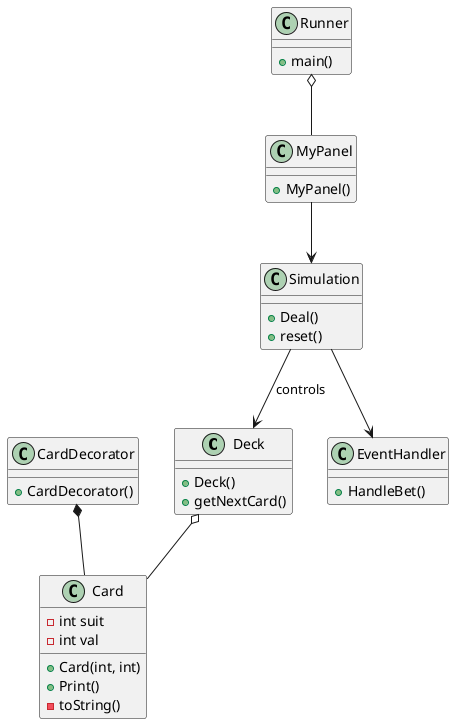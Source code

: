 @startuml
class Deck {
    +Deck()
    +getNextCard()

}

class Card {
    +Card(int, int)
    +Print()
    -toString()
    -int suit
    -int val
}

class CardDecorator{
    +CardDecorator()
}

class Simulation {
    +Deal()
    +reset()

}

class EventHandler {
    +HandleBet()
}

class MyPanel {
    +MyPanel()
}

class Runner {
	+main()
}

CardDecorator *-- Card
Deck o-- Card
MyPanel --> Simulation
Simulation --> Deck : controls
Simulation --> EventHandler
Runner o-- MyPanel
@enduml